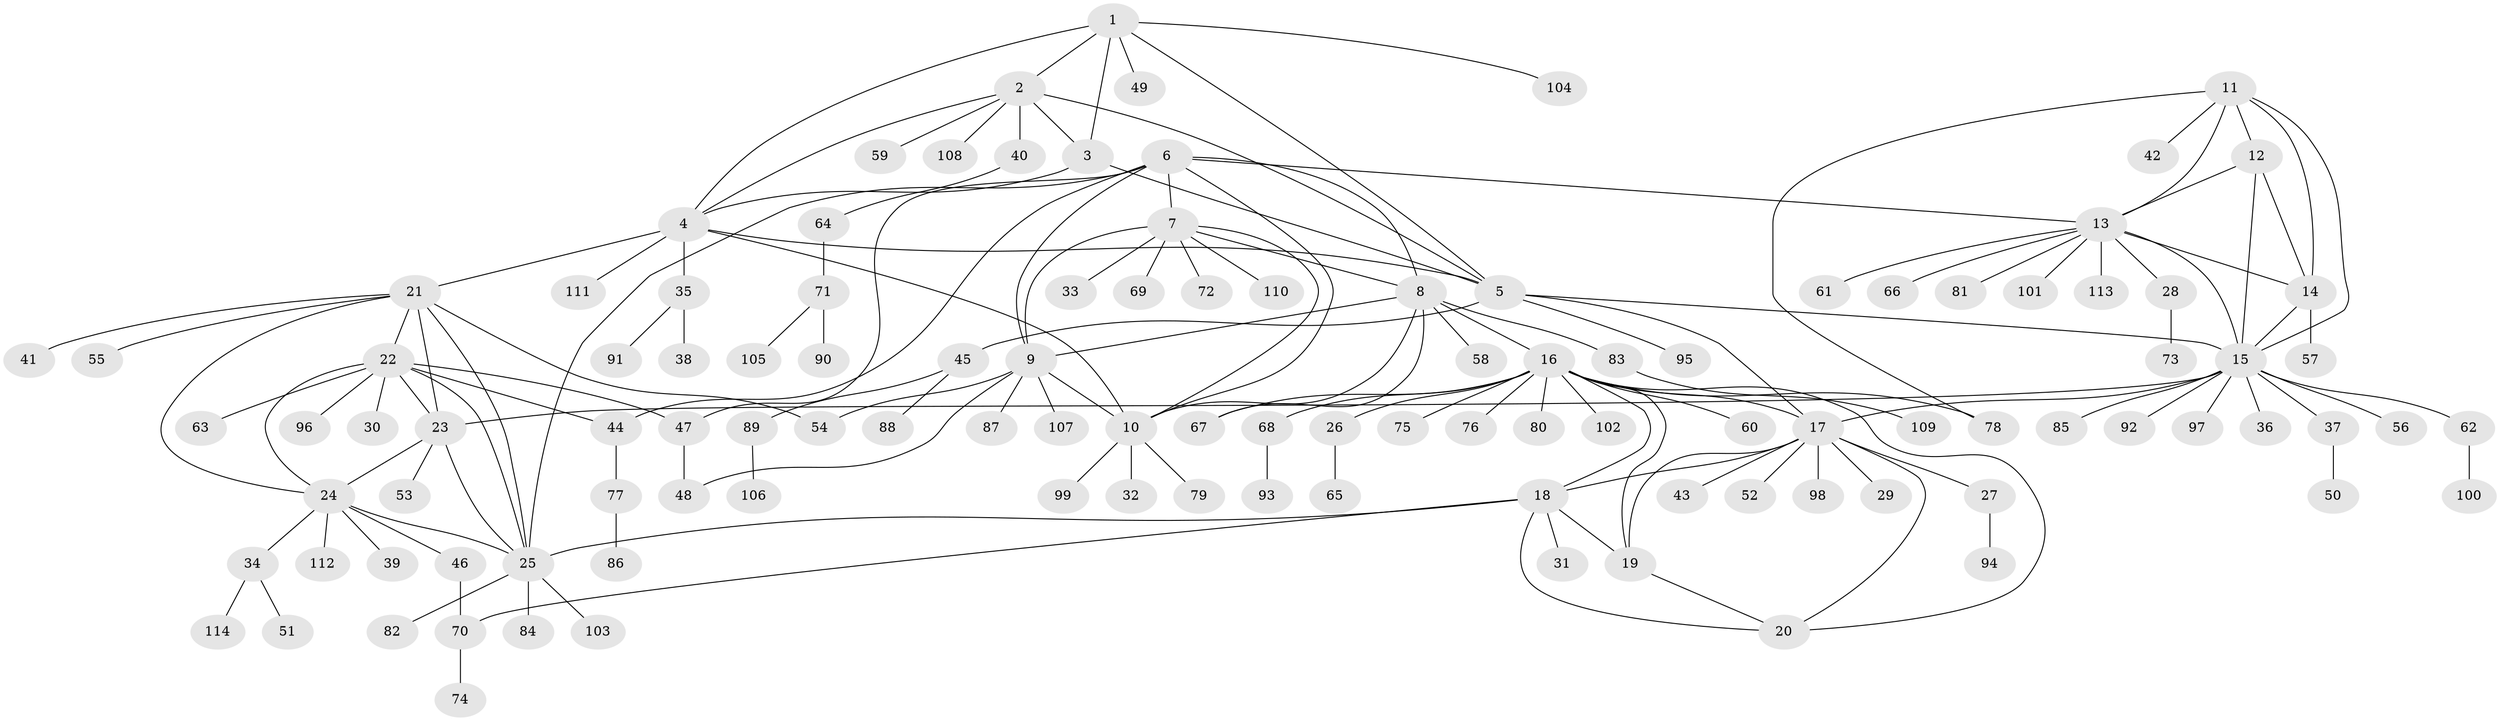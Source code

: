 // Generated by graph-tools (version 1.1) at 2025/16/03/09/25 04:16:00]
// undirected, 114 vertices, 156 edges
graph export_dot {
graph [start="1"]
  node [color=gray90,style=filled];
  1;
  2;
  3;
  4;
  5;
  6;
  7;
  8;
  9;
  10;
  11;
  12;
  13;
  14;
  15;
  16;
  17;
  18;
  19;
  20;
  21;
  22;
  23;
  24;
  25;
  26;
  27;
  28;
  29;
  30;
  31;
  32;
  33;
  34;
  35;
  36;
  37;
  38;
  39;
  40;
  41;
  42;
  43;
  44;
  45;
  46;
  47;
  48;
  49;
  50;
  51;
  52;
  53;
  54;
  55;
  56;
  57;
  58;
  59;
  60;
  61;
  62;
  63;
  64;
  65;
  66;
  67;
  68;
  69;
  70;
  71;
  72;
  73;
  74;
  75;
  76;
  77;
  78;
  79;
  80;
  81;
  82;
  83;
  84;
  85;
  86;
  87;
  88;
  89;
  90;
  91;
  92;
  93;
  94;
  95;
  96;
  97;
  98;
  99;
  100;
  101;
  102;
  103;
  104;
  105;
  106;
  107;
  108;
  109;
  110;
  111;
  112;
  113;
  114;
  1 -- 2;
  1 -- 3;
  1 -- 4;
  1 -- 5;
  1 -- 49;
  1 -- 104;
  2 -- 3;
  2 -- 4;
  2 -- 5;
  2 -- 40;
  2 -- 59;
  2 -- 108;
  3 -- 4;
  3 -- 5;
  4 -- 5;
  4 -- 10;
  4 -- 21;
  4 -- 35;
  4 -- 111;
  5 -- 15;
  5 -- 17;
  5 -- 45;
  5 -- 95;
  6 -- 7;
  6 -- 8;
  6 -- 9;
  6 -- 10;
  6 -- 13;
  6 -- 25;
  6 -- 44;
  6 -- 47;
  7 -- 8;
  7 -- 9;
  7 -- 10;
  7 -- 33;
  7 -- 69;
  7 -- 72;
  7 -- 110;
  8 -- 9;
  8 -- 10;
  8 -- 16;
  8 -- 58;
  8 -- 67;
  8 -- 83;
  9 -- 10;
  9 -- 48;
  9 -- 54;
  9 -- 87;
  9 -- 107;
  10 -- 32;
  10 -- 79;
  10 -- 99;
  11 -- 12;
  11 -- 13;
  11 -- 14;
  11 -- 15;
  11 -- 42;
  11 -- 78;
  12 -- 13;
  12 -- 14;
  12 -- 15;
  13 -- 14;
  13 -- 15;
  13 -- 28;
  13 -- 61;
  13 -- 66;
  13 -- 81;
  13 -- 101;
  13 -- 113;
  14 -- 15;
  14 -- 57;
  15 -- 17;
  15 -- 23;
  15 -- 36;
  15 -- 37;
  15 -- 56;
  15 -- 62;
  15 -- 85;
  15 -- 92;
  15 -- 97;
  16 -- 17;
  16 -- 18;
  16 -- 19;
  16 -- 20;
  16 -- 26;
  16 -- 60;
  16 -- 67;
  16 -- 68;
  16 -- 75;
  16 -- 76;
  16 -- 78;
  16 -- 80;
  16 -- 102;
  17 -- 18;
  17 -- 19;
  17 -- 20;
  17 -- 27;
  17 -- 29;
  17 -- 43;
  17 -- 52;
  17 -- 98;
  18 -- 19;
  18 -- 20;
  18 -- 25;
  18 -- 31;
  18 -- 70;
  19 -- 20;
  21 -- 22;
  21 -- 23;
  21 -- 24;
  21 -- 25;
  21 -- 41;
  21 -- 54;
  21 -- 55;
  22 -- 23;
  22 -- 24;
  22 -- 25;
  22 -- 30;
  22 -- 44;
  22 -- 47;
  22 -- 63;
  22 -- 96;
  23 -- 24;
  23 -- 25;
  23 -- 53;
  24 -- 25;
  24 -- 34;
  24 -- 39;
  24 -- 46;
  24 -- 112;
  25 -- 82;
  25 -- 84;
  25 -- 103;
  26 -- 65;
  27 -- 94;
  28 -- 73;
  34 -- 51;
  34 -- 114;
  35 -- 38;
  35 -- 91;
  37 -- 50;
  40 -- 64;
  44 -- 77;
  45 -- 88;
  45 -- 89;
  46 -- 70;
  47 -- 48;
  62 -- 100;
  64 -- 71;
  68 -- 93;
  70 -- 74;
  71 -- 90;
  71 -- 105;
  77 -- 86;
  83 -- 109;
  89 -- 106;
}
